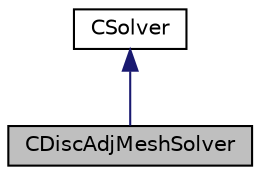 digraph "CDiscAdjMeshSolver"
{
 // LATEX_PDF_SIZE
  edge [fontname="Helvetica",fontsize="10",labelfontname="Helvetica",labelfontsize="10"];
  node [fontname="Helvetica",fontsize="10",shape=record];
  Node1 [label="CDiscAdjMeshSolver",height=0.2,width=0.4,color="black", fillcolor="grey75", style="filled", fontcolor="black",tooltip="Main class for defining the discrete adjoint solver for mesh deformation problems."];
  Node2 -> Node1 [dir="back",color="midnightblue",fontsize="10",style="solid",fontname="Helvetica"];
  Node2 [label="CSolver",height=0.2,width=0.4,color="black", fillcolor="white", style="filled",URL="$classCSolver.html",tooltip=" "];
}
